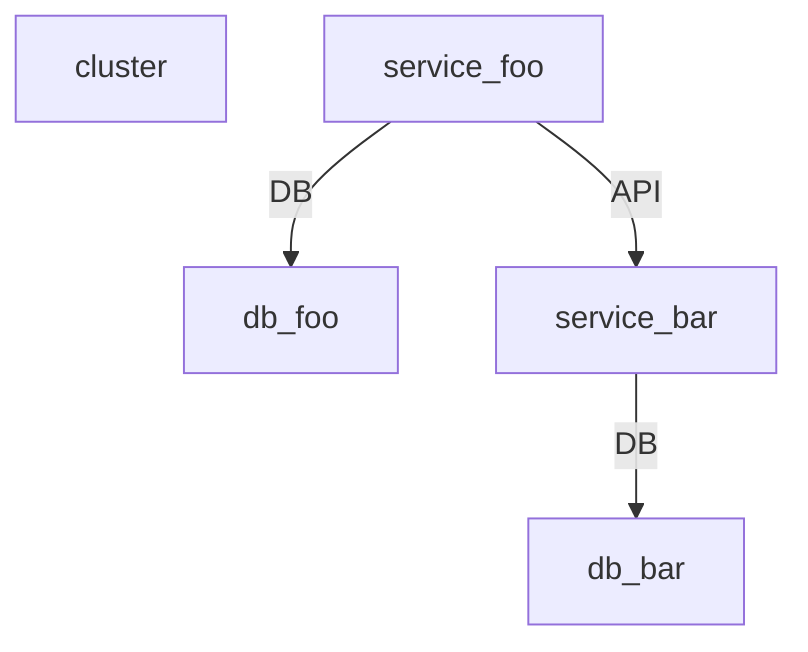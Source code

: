 flowchart TD
    %% Nodes
    cluster
    db_bar
    db_foo
    service_bar
    service_foo

    %% Links
    service_bar -->|DB| db_bar
    service_foo -->|DB| db_foo
    service_foo -->|API| service_bar